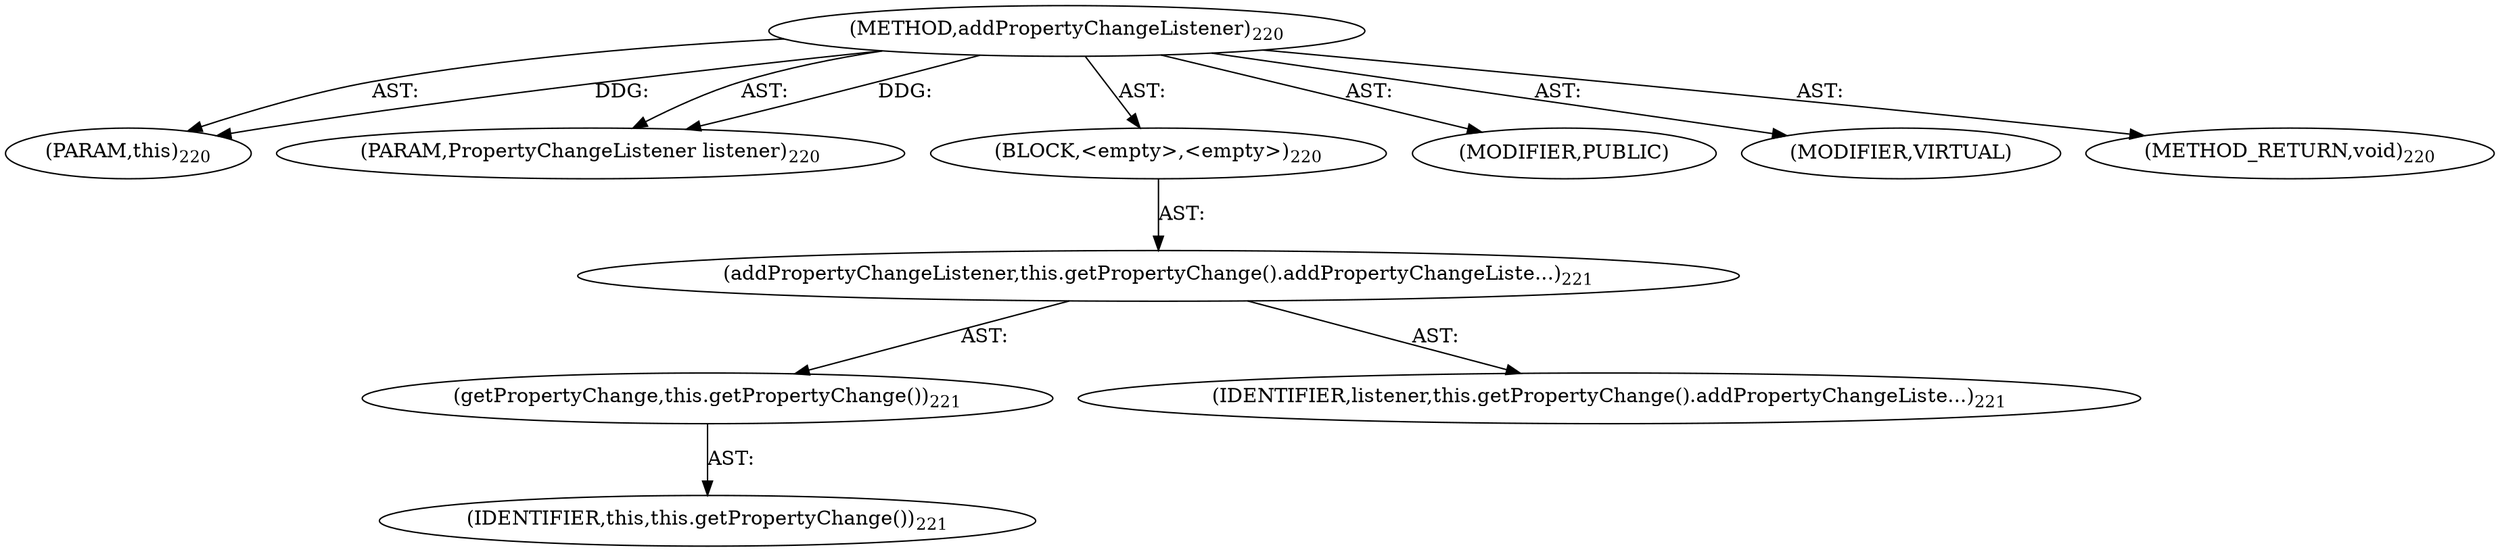 digraph "addPropertyChangeListener" {  
"111669149707" [label = <(METHOD,addPropertyChangeListener)<SUB>220</SUB>> ]
"115964117001" [label = <(PARAM,this)<SUB>220</SUB>> ]
"115964117027" [label = <(PARAM,PropertyChangeListener listener)<SUB>220</SUB>> ]
"25769803789" [label = <(BLOCK,&lt;empty&gt;,&lt;empty&gt;)<SUB>220</SUB>> ]
"30064771105" [label = <(addPropertyChangeListener,this.getPropertyChange().addPropertyChangeListe...)<SUB>221</SUB>> ]
"30064771106" [label = <(getPropertyChange,this.getPropertyChange())<SUB>221</SUB>> ]
"68719476746" [label = <(IDENTIFIER,this,this.getPropertyChange())<SUB>221</SUB>> ]
"68719476790" [label = <(IDENTIFIER,listener,this.getPropertyChange().addPropertyChangeListe...)<SUB>221</SUB>> ]
"133143986210" [label = <(MODIFIER,PUBLIC)> ]
"133143986211" [label = <(MODIFIER,VIRTUAL)> ]
"128849018891" [label = <(METHOD_RETURN,void)<SUB>220</SUB>> ]
  "111669149707" -> "115964117001"  [ label = "AST: "] 
  "111669149707" -> "115964117027"  [ label = "AST: "] 
  "111669149707" -> "25769803789"  [ label = "AST: "] 
  "111669149707" -> "133143986210"  [ label = "AST: "] 
  "111669149707" -> "133143986211"  [ label = "AST: "] 
  "111669149707" -> "128849018891"  [ label = "AST: "] 
  "25769803789" -> "30064771105"  [ label = "AST: "] 
  "30064771105" -> "30064771106"  [ label = "AST: "] 
  "30064771105" -> "68719476790"  [ label = "AST: "] 
  "30064771106" -> "68719476746"  [ label = "AST: "] 
  "111669149707" -> "115964117001"  [ label = "DDG: "] 
  "111669149707" -> "115964117027"  [ label = "DDG: "] 
}
